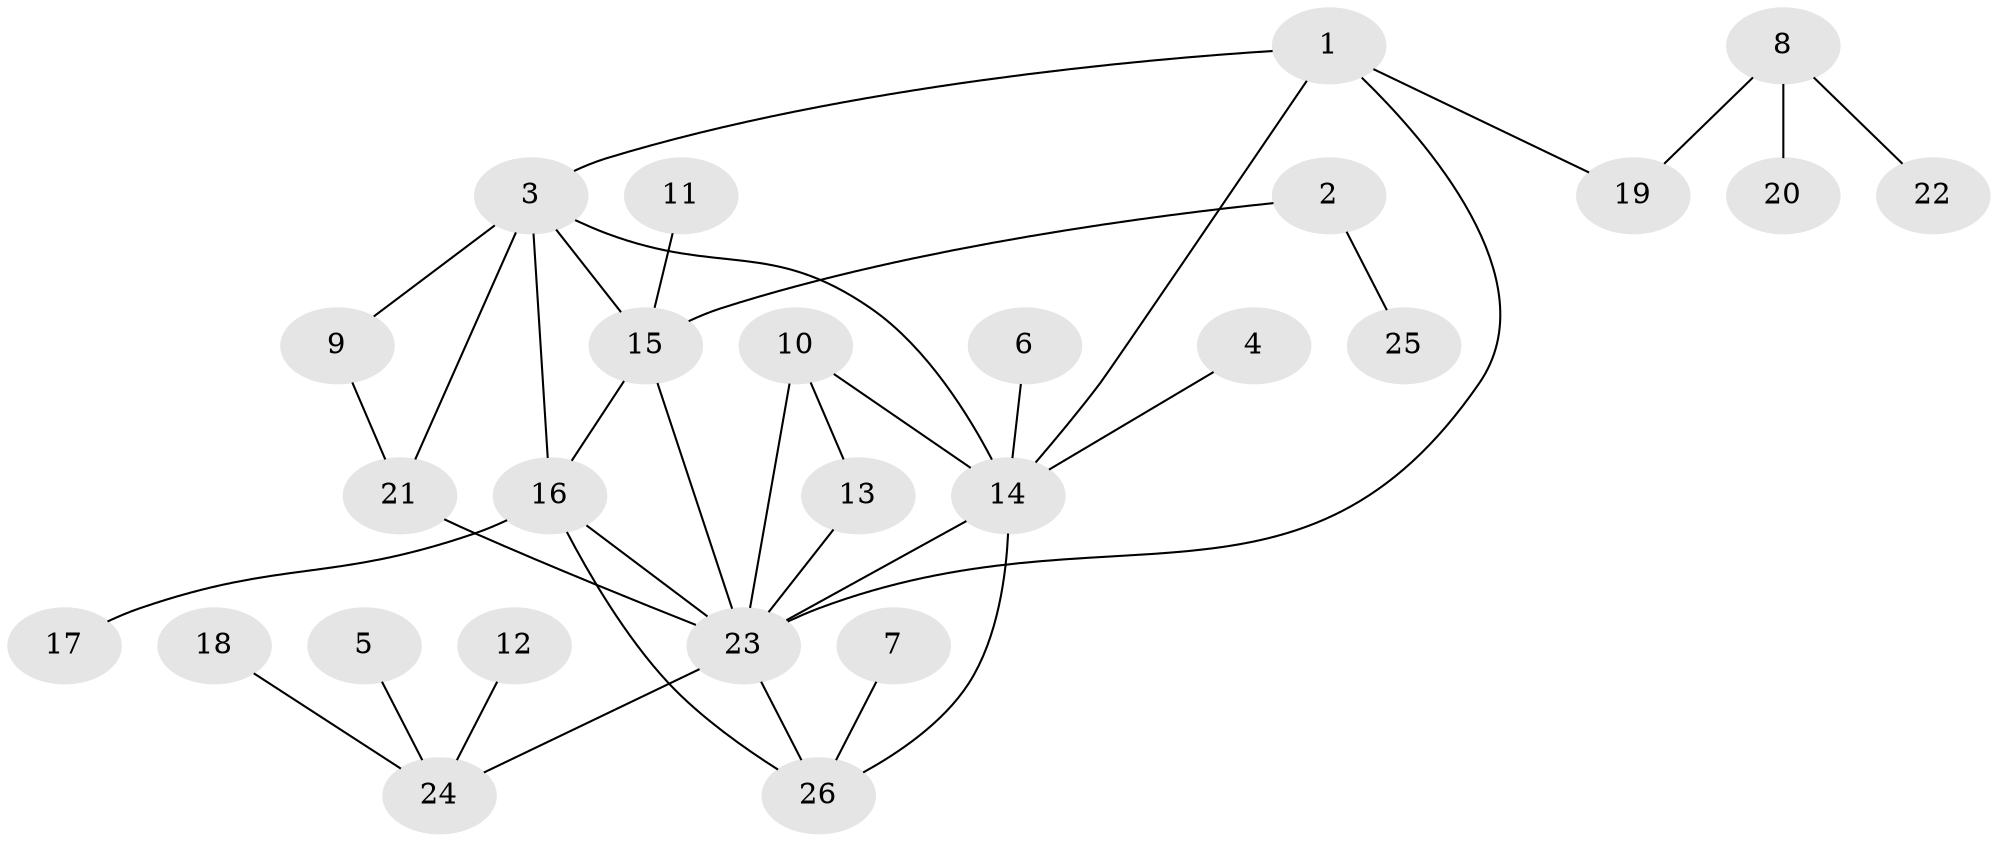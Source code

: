 // original degree distribution, {7: 0.0196078431372549, 4: 0.058823529411764705, 6: 0.0392156862745098, 8: 0.0392156862745098, 2: 0.19607843137254902, 9: 0.0196078431372549, 5: 0.0392156862745098, 3: 0.0784313725490196, 1: 0.5098039215686274}
// Generated by graph-tools (version 1.1) at 2025/37/03/04/25 23:37:40]
// undirected, 26 vertices, 36 edges
graph export_dot {
  node [color=gray90,style=filled];
  1;
  2;
  3;
  4;
  5;
  6;
  7;
  8;
  9;
  10;
  11;
  12;
  13;
  14;
  15;
  16;
  17;
  18;
  19;
  20;
  21;
  22;
  23;
  24;
  25;
  26;
  1 -- 3 [weight=1.0];
  1 -- 14 [weight=1.0];
  1 -- 19 [weight=1.0];
  1 -- 23 [weight=1.0];
  2 -- 15 [weight=1.0];
  2 -- 25 [weight=1.0];
  3 -- 9 [weight=1.0];
  3 -- 14 [weight=1.0];
  3 -- 15 [weight=1.0];
  3 -- 16 [weight=2.0];
  3 -- 21 [weight=1.0];
  4 -- 14 [weight=1.0];
  5 -- 24 [weight=1.0];
  6 -- 14 [weight=1.0];
  7 -- 26 [weight=1.0];
  8 -- 19 [weight=1.0];
  8 -- 20 [weight=1.0];
  8 -- 22 [weight=1.0];
  9 -- 21 [weight=1.0];
  10 -- 13 [weight=1.0];
  10 -- 14 [weight=1.0];
  10 -- 23 [weight=1.0];
  11 -- 15 [weight=1.0];
  12 -- 24 [weight=1.0];
  13 -- 23 [weight=1.0];
  14 -- 23 [weight=1.0];
  14 -- 26 [weight=1.0];
  15 -- 16 [weight=1.0];
  15 -- 23 [weight=1.0];
  16 -- 17 [weight=1.0];
  16 -- 23 [weight=1.0];
  16 -- 26 [weight=1.0];
  18 -- 24 [weight=1.0];
  21 -- 23 [weight=1.0];
  23 -- 24 [weight=1.0];
  23 -- 26 [weight=1.0];
}
